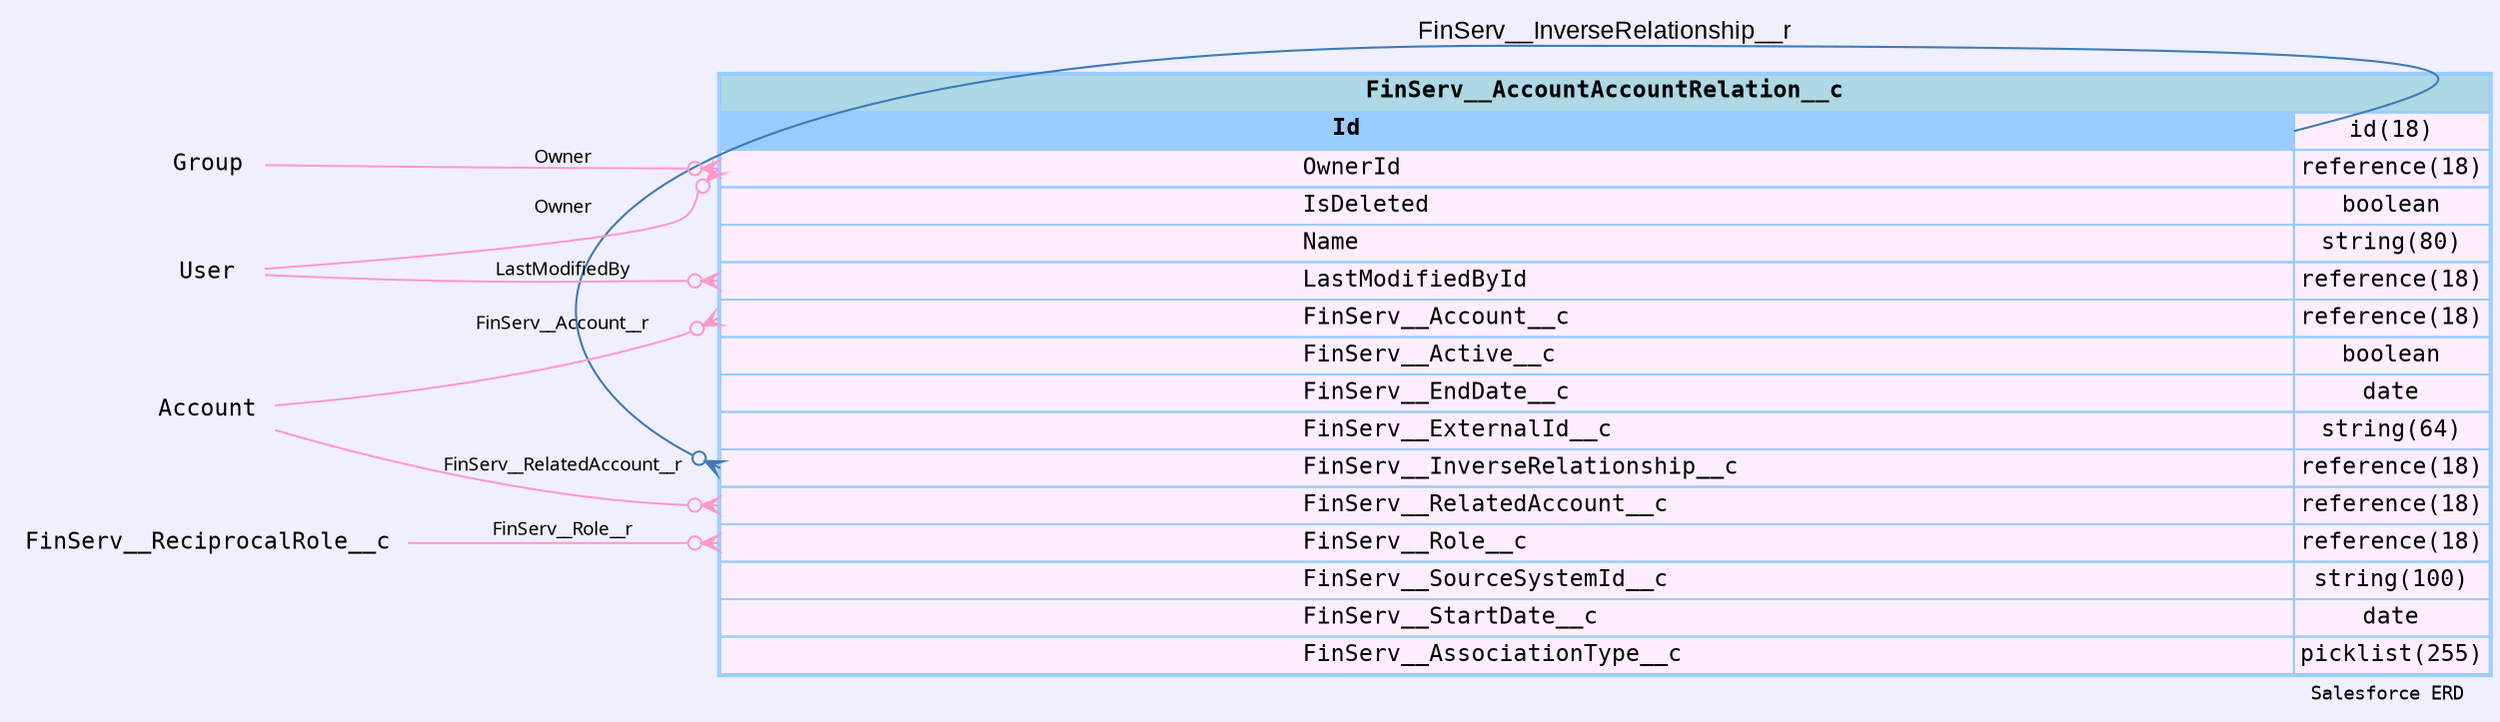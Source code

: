 
        digraph "Salesforce+ ERD" {  
            graph [  
              rankdir="RL"  
              bgcolor="#efeffd"  
              label="Salesforce ERD "  
              labeljust="r"  
              nodesep="0.18"  
              ranksep="0.46"        
              fontname="Courier"  
              fontsize="9"  
            ];  
            node [  
              fontname="Courier"  
              fontsize="11"  
              shape="plaintext"  
              color="#99ccff"  
            ];  
            edge [ arrowsize="0.8"   ];
        
            FinServ__AccountAccountRelation__c [shape=none, margin=0, label=<
                <table border="1" cellborder="1" cellspacing="0" bgcolor="#ffeeff" >   
                  <tr><td colspan="3" bgcolor="lightblue"><b>FinServ__AccountAccountRelation__c</b></td></tr>
             <tr>
                                        <td  bgcolor="#99ccff" port="Id" align="left">
                                           <b>Id</b>
                                        </td><td>id(18)</td></tr> <tr>
                                         <td port="OwnerId" align="left">
                                         OwnerId
                                       </td><td>reference(18)</td></tr> <tr>
                                         <td port="IsDeleted" align="left">
                                         IsDeleted
                                       </td><td>boolean</td></tr> <tr>
                                         <td port="Name" align="left">
                                         Name
                                       </td><td>string(80)</td></tr> <tr>
                                         <td port="LastModifiedById" align="left">
                                         LastModifiedById
                                       </td><td>reference(18)</td></tr> <tr>
                                         <td port="FinServ__Account__c" align="left">
                                         FinServ__Account__c
                                       </td><td>reference(18)</td></tr> <tr>
                                         <td port="FinServ__Active__c" align="left">
                                         FinServ__Active__c
                                       </td><td>boolean</td></tr> <tr>
                                         <td port="FinServ__EndDate__c" align="left">
                                         FinServ__EndDate__c
                                       </td><td>date</td></tr> <tr>
                                         <td port="FinServ__ExternalId__c" align="left">
                                         FinServ__ExternalId__c
                                       </td><td>string(64)</td></tr> <tr>
                                         <td port="FinServ__InverseRelationship__c" align="left">
                                         FinServ__InverseRelationship__c
                                       </td><td>reference(18)</td></tr> <tr>
                                         <td port="FinServ__RelatedAccount__c" align="left">
                                         FinServ__RelatedAccount__c
                                       </td><td>reference(18)</td></tr> <tr>
                                         <td port="FinServ__Role__c" align="left">
                                         FinServ__Role__c
                                       </td><td>reference(18)</td></tr> <tr>
                                         <td port="FinServ__SourceSystemId__c" align="left">
                                         FinServ__SourceSystemId__c
                                       </td><td>string(100)</td></tr> <tr>
                                         <td port="FinServ__StartDate__c" align="left">
                                         FinServ__StartDate__c
                                       </td><td>date</td></tr> <tr>
                                         <td port="FinServ__AssociationType__c" align="left">
                                         FinServ__AssociationType__c
                                       </td><td>picklist(255)</td></tr>            
                </table>
                >
                  URL="#"
                  tooltip=" FinServ__AccountAccountRelation__c "
                ];
            
                            "FinServ__AccountAccountRelation__c" : "OwnerId": w -> 
                                  "Group" : "Id" 
                                           : e 
                                          [arrowhead=none 
                                           dir=back 
                                           arrowtail=crowodot 
                                           color="#ff99cc"
                                           label="Owner"
                                           fontname="Monaco"
                                           fontsize="9"
                                          ];
                      
                            "FinServ__AccountAccountRelation__c" : "OwnerId": w -> 
                                  "User" : "Id" 
                                           : e 
                                          [arrowhead=none 
                                           dir=back 
                                           arrowtail=crowodot 
                                           color="#ff99cc"
                                           label="Owner"
                                           fontname="Monaco"
                                           fontsize="9"
                                          ];
                      
                            "FinServ__AccountAccountRelation__c" : "LastModifiedById": w -> 
                                  "User" : "Id" 
                                           : e 
                                          [arrowhead=none 
                                           dir=back 
                                           arrowtail=crowodot 
                                           color="#ff99cc"
                                           label="LastModifiedBy"
                                           fontname="Monaco"
                                           fontsize="9"
                                          ];
                      
                            "FinServ__AccountAccountRelation__c" : "FinServ__Account__c": w -> 
                                  "Account" : "Id" 
                                           : e 
                                          [arrowhead=none 
                                           dir=back 
                                           arrowtail=crowodot 
                                           color="#ff99cc"
                                           label="FinServ__Account__r"
                                           fontname="Monaco"
                                           fontsize="9"
                                          ];
                      
                            "FinServ__AccountAccountRelation__c" : "FinServ__InverseRelationship__c": w -> 
                                  "FinServ__AccountAccountRelation__c" : "Id" 
                                           : e 
                                          [arrowhead=none 
                                           dir=back 
                                           arrowtail=crowodot 
                                           color="#3e7ab7"
                                           label="FinServ__InverseRelationship__r"
                                           fontname="Arial"
                                           fontsize="12"
                                          ];
                      
                            "FinServ__AccountAccountRelation__c" : "FinServ__RelatedAccount__c": w -> 
                                  "Account" : "Id" 
                                           : e 
                                          [arrowhead=none 
                                           dir=back 
                                           arrowtail=crowodot 
                                           color="#ff99cc"
                                           label="FinServ__RelatedAccount__r"
                                           fontname="Monaco"
                                           fontsize="9"
                                          ];
                      
                            "FinServ__AccountAccountRelation__c" : "FinServ__Role__c": w -> 
                                  "FinServ__ReciprocalRole__c" : "Id" 
                                           : e 
                                          [arrowhead=none 
                                           dir=back 
                                           arrowtail=crowodot 
                                           color="#ff99cc"
                                           label="FinServ__Role__r"
                                           fontname="Monaco"
                                           fontsize="9"
                                          ];
                      }